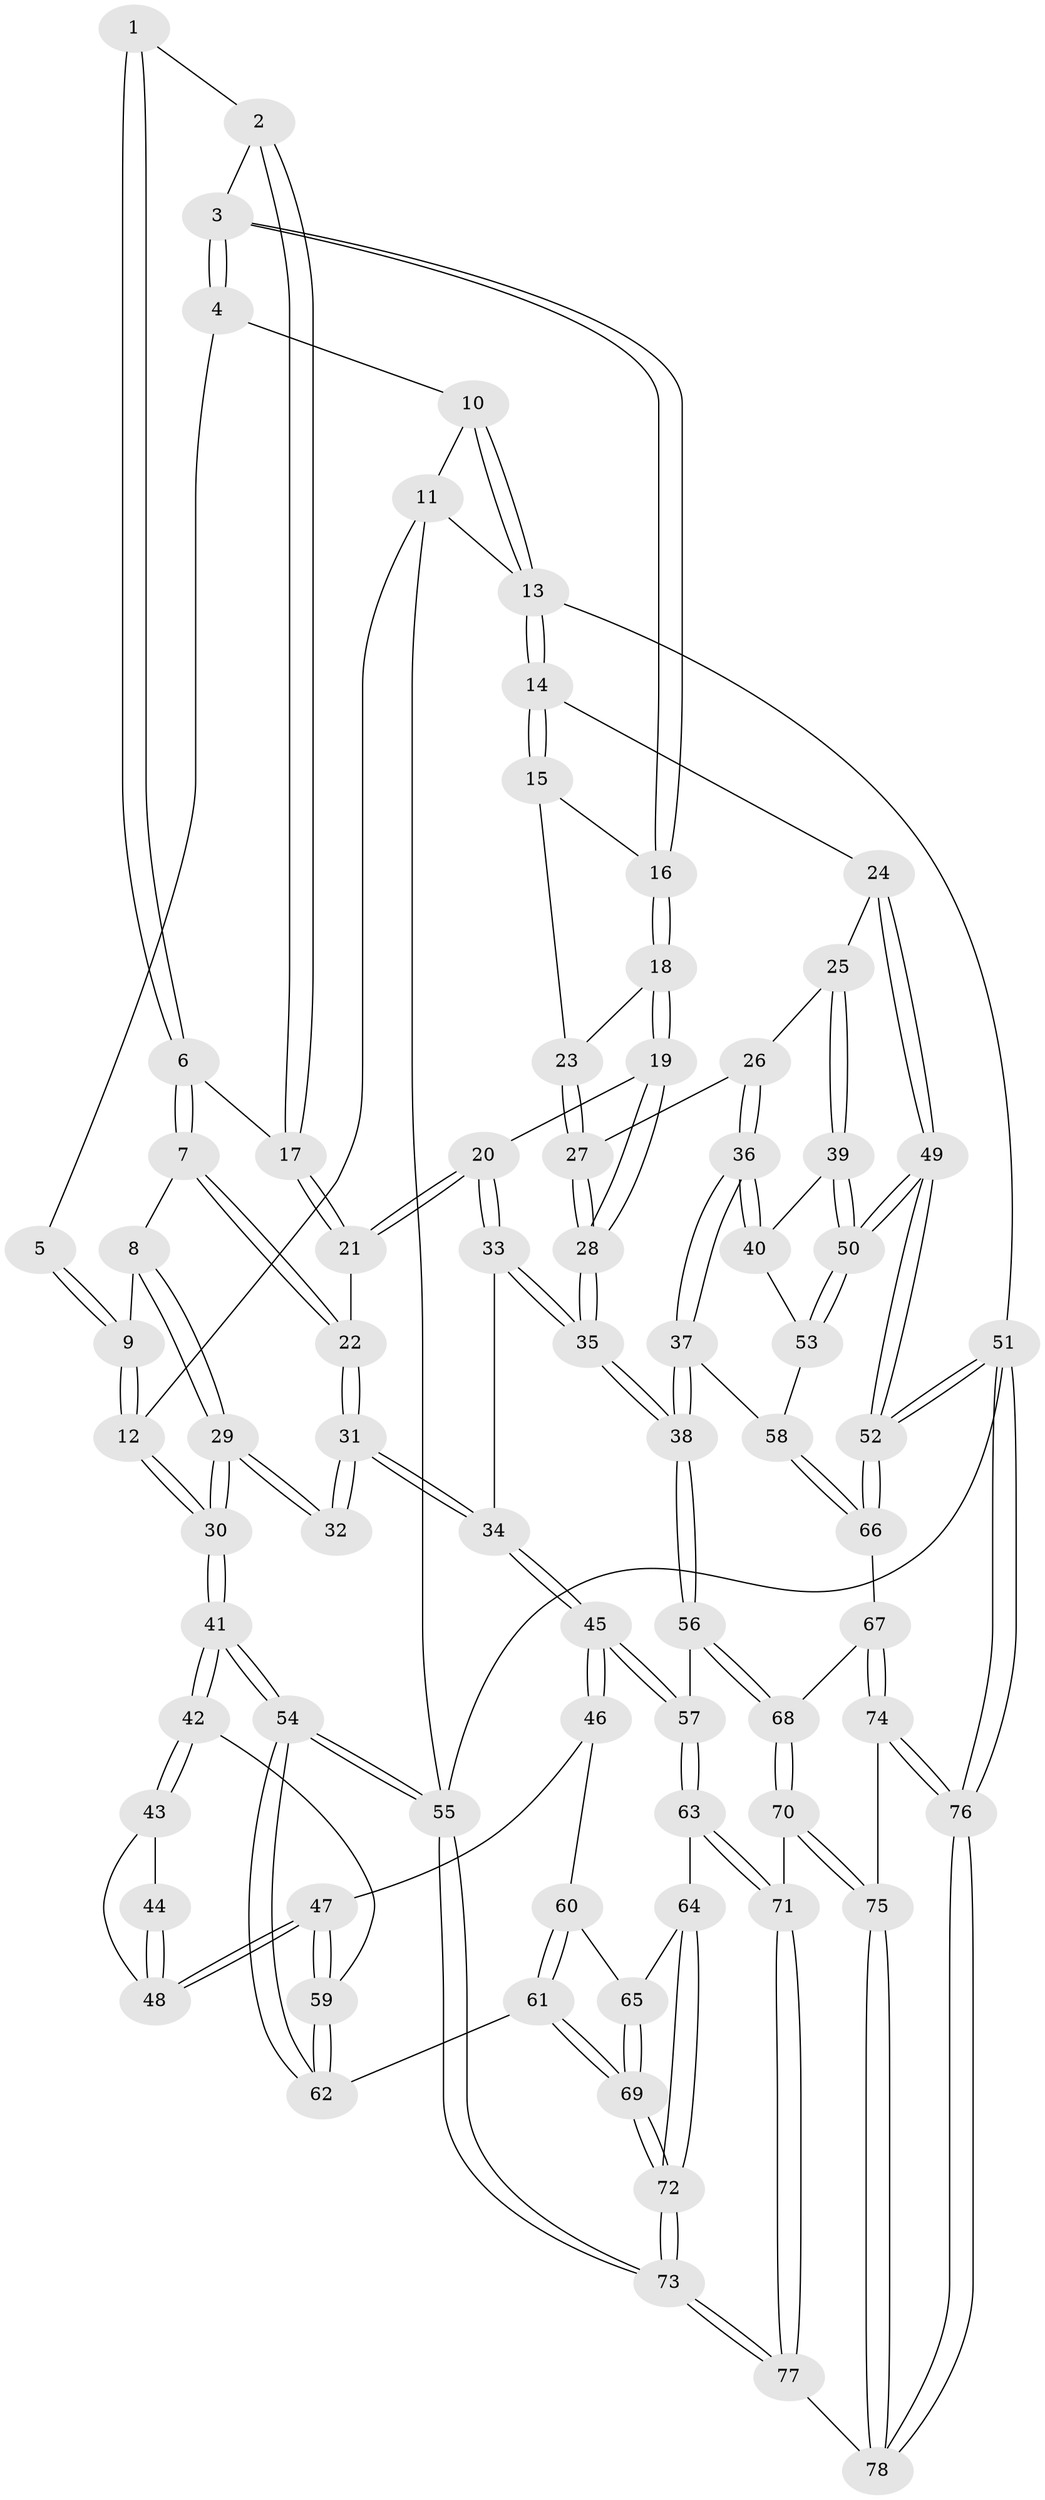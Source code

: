 // Generated by graph-tools (version 1.1) at 2025/17/03/09/25 04:17:19]
// undirected, 78 vertices, 192 edges
graph export_dot {
graph [start="1"]
  node [color=gray90,style=filled];
  1 [pos="+0.30551250583387535+0.16288601921197693"];
  2 [pos="+0.5689762900797877+0"];
  3 [pos="+0.5709335928136446+0"];
  4 [pos="+0.5695815809177275+0"];
  5 [pos="+0.2589868717600339+0.0816767634914521"];
  6 [pos="+0.3126916225291988+0.20000014948709802"];
  7 [pos="+0.2763947784121561+0.2807357390992478"];
  8 [pos="+0.20121414318267286+0.30915091414536305"];
  9 [pos="+0+0.026704171620283323"];
  10 [pos="+0.5710643025557375+0"];
  11 [pos="+0+0"];
  12 [pos="+0+0"];
  13 [pos="+1+0"];
  14 [pos="+1+0.21008914917731383"];
  15 [pos="+0.9539204191882992+0.2104381443282054"];
  16 [pos="+0.7105024549331929+0.11178531646172639"];
  17 [pos="+0.4899481572672559+0.14805793875591797"];
  18 [pos="+0.6540862894690987+0.3184327032797728"];
  19 [pos="+0.576072341857614+0.3838131152248263"];
  20 [pos="+0.5459028971274353+0.3762869825169777"];
  21 [pos="+0.48480300493897865+0.33310660309932627"];
  22 [pos="+0.4598945732298208+0.3371964205224648"];
  23 [pos="+0.7927416699738966+0.3432901881371212"];
  24 [pos="+1+0.31224808862115033"];
  25 [pos="+0.9387062287473821+0.4643890573764786"];
  26 [pos="+0.8319230034855144+0.4703440382414267"];
  27 [pos="+0.7914770135435242+0.43674263211537445"];
  28 [pos="+0.6375463319596226+0.48219097094979935"];
  29 [pos="+0.19170052256703105+0.3510381090230718"];
  30 [pos="+0+0.5386598443369194"];
  31 [pos="+0.29534139286932853+0.5204552565760768"];
  32 [pos="+0.2746048010314847+0.5110036867573368"];
  33 [pos="+0.4286034805103503+0.5665597500437164"];
  34 [pos="+0.34582923018676853+0.582089374536685"];
  35 [pos="+0.654383148967159+0.6675669690323341"];
  36 [pos="+0.7637603254656201+0.6551814402849268"];
  37 [pos="+0.732332818842396+0.6827811034105413"];
  38 [pos="+0.6660560497936208+0.6905771123881486"];
  39 [pos="+0.8977590237336938+0.5993799409163415"];
  40 [pos="+0.8671722795449273+0.6158718171529162"];
  41 [pos="+0+0.5598959196403318"];
  42 [pos="+0+0.5737528382944129"];
  43 [pos="+0.06417117087206406+0.5921196441271098"];
  44 [pos="+0.23304259440684805+0.5332388371969011"];
  45 [pos="+0.33446818057161687+0.6974989245665906"];
  46 [pos="+0.24664515803016573+0.7243858813998136"];
  47 [pos="+0.19423051450098988+0.7142019070245001"];
  48 [pos="+0.1841253177840668+0.6999809488592604"];
  49 [pos="+1+0.6966789681532665"];
  50 [pos="+1+0.6904961390488134"];
  51 [pos="+1+1"];
  52 [pos="+1+1"];
  53 [pos="+0.956541523393274+0.705597096114324"];
  54 [pos="+0+0.7555755488354196"];
  55 [pos="+0+1"];
  56 [pos="+0.632179000532281+0.752313702911015"];
  57 [pos="+0.37898601333524934+0.7512309814466527"];
  58 [pos="+0.8252390503573663+0.7411962644892963"];
  59 [pos="+0.13692952084048546+0.7664992149169769"];
  60 [pos="+0.2425852390248905+0.7454374938608016"];
  61 [pos="+0.13042996543588364+0.8747166913834918"];
  62 [pos="+0.10463174645587621+0.8391960175924342"];
  63 [pos="+0.35901563740821657+0.8705102328842315"];
  64 [pos="+0.3539233488565233+0.8756511940451441"];
  65 [pos="+0.23505395459969305+0.829188361312445"];
  66 [pos="+0.8963740402242139+0.8395404188120357"];
  67 [pos="+0.7494174155680715+0.898802955457993"];
  68 [pos="+0.6318519680540393+0.7765004144661218"];
  69 [pos="+0.1483104644964669+0.9037937999407233"];
  70 [pos="+0.6065484608205497+0.8328589541808981"];
  71 [pos="+0.4831714339291353+0.9160256325689972"];
  72 [pos="+0.19617282380134418+1"];
  73 [pos="+0.18055737457116433+1"];
  74 [pos="+0.8293491099425454+1"];
  75 [pos="+0.6149523826281138+0.9184667597490123"];
  76 [pos="+1+1"];
  77 [pos="+0.4522222135581469+1"];
  78 [pos="+0.5456262376345731+1"];
  1 -- 2;
  1 -- 6;
  1 -- 6;
  2 -- 3;
  2 -- 17;
  2 -- 17;
  3 -- 4;
  3 -- 4;
  3 -- 16;
  3 -- 16;
  4 -- 5;
  4 -- 10;
  5 -- 9;
  5 -- 9;
  6 -- 7;
  6 -- 7;
  6 -- 17;
  7 -- 8;
  7 -- 22;
  7 -- 22;
  8 -- 9;
  8 -- 29;
  8 -- 29;
  9 -- 12;
  9 -- 12;
  10 -- 11;
  10 -- 13;
  10 -- 13;
  11 -- 12;
  11 -- 13;
  11 -- 55;
  12 -- 30;
  12 -- 30;
  13 -- 14;
  13 -- 14;
  13 -- 51;
  14 -- 15;
  14 -- 15;
  14 -- 24;
  15 -- 16;
  15 -- 23;
  16 -- 18;
  16 -- 18;
  17 -- 21;
  17 -- 21;
  18 -- 19;
  18 -- 19;
  18 -- 23;
  19 -- 20;
  19 -- 28;
  19 -- 28;
  20 -- 21;
  20 -- 21;
  20 -- 33;
  20 -- 33;
  21 -- 22;
  22 -- 31;
  22 -- 31;
  23 -- 27;
  23 -- 27;
  24 -- 25;
  24 -- 49;
  24 -- 49;
  25 -- 26;
  25 -- 39;
  25 -- 39;
  26 -- 27;
  26 -- 36;
  26 -- 36;
  27 -- 28;
  27 -- 28;
  28 -- 35;
  28 -- 35;
  29 -- 30;
  29 -- 30;
  29 -- 32;
  29 -- 32;
  30 -- 41;
  30 -- 41;
  31 -- 32;
  31 -- 32;
  31 -- 34;
  31 -- 34;
  33 -- 34;
  33 -- 35;
  33 -- 35;
  34 -- 45;
  34 -- 45;
  35 -- 38;
  35 -- 38;
  36 -- 37;
  36 -- 37;
  36 -- 40;
  36 -- 40;
  37 -- 38;
  37 -- 38;
  37 -- 58;
  38 -- 56;
  38 -- 56;
  39 -- 40;
  39 -- 50;
  39 -- 50;
  40 -- 53;
  41 -- 42;
  41 -- 42;
  41 -- 54;
  41 -- 54;
  42 -- 43;
  42 -- 43;
  42 -- 59;
  43 -- 44;
  43 -- 48;
  44 -- 48;
  44 -- 48;
  45 -- 46;
  45 -- 46;
  45 -- 57;
  45 -- 57;
  46 -- 47;
  46 -- 60;
  47 -- 48;
  47 -- 48;
  47 -- 59;
  47 -- 59;
  49 -- 50;
  49 -- 50;
  49 -- 52;
  49 -- 52;
  50 -- 53;
  50 -- 53;
  51 -- 52;
  51 -- 52;
  51 -- 76;
  51 -- 76;
  51 -- 55;
  52 -- 66;
  52 -- 66;
  53 -- 58;
  54 -- 55;
  54 -- 55;
  54 -- 62;
  54 -- 62;
  55 -- 73;
  55 -- 73;
  56 -- 57;
  56 -- 68;
  56 -- 68;
  57 -- 63;
  57 -- 63;
  58 -- 66;
  58 -- 66;
  59 -- 62;
  59 -- 62;
  60 -- 61;
  60 -- 61;
  60 -- 65;
  61 -- 62;
  61 -- 69;
  61 -- 69;
  63 -- 64;
  63 -- 71;
  63 -- 71;
  64 -- 65;
  64 -- 72;
  64 -- 72;
  65 -- 69;
  65 -- 69;
  66 -- 67;
  67 -- 68;
  67 -- 74;
  67 -- 74;
  68 -- 70;
  68 -- 70;
  69 -- 72;
  69 -- 72;
  70 -- 71;
  70 -- 75;
  70 -- 75;
  71 -- 77;
  71 -- 77;
  72 -- 73;
  72 -- 73;
  73 -- 77;
  73 -- 77;
  74 -- 75;
  74 -- 76;
  74 -- 76;
  75 -- 78;
  75 -- 78;
  76 -- 78;
  76 -- 78;
  77 -- 78;
}
